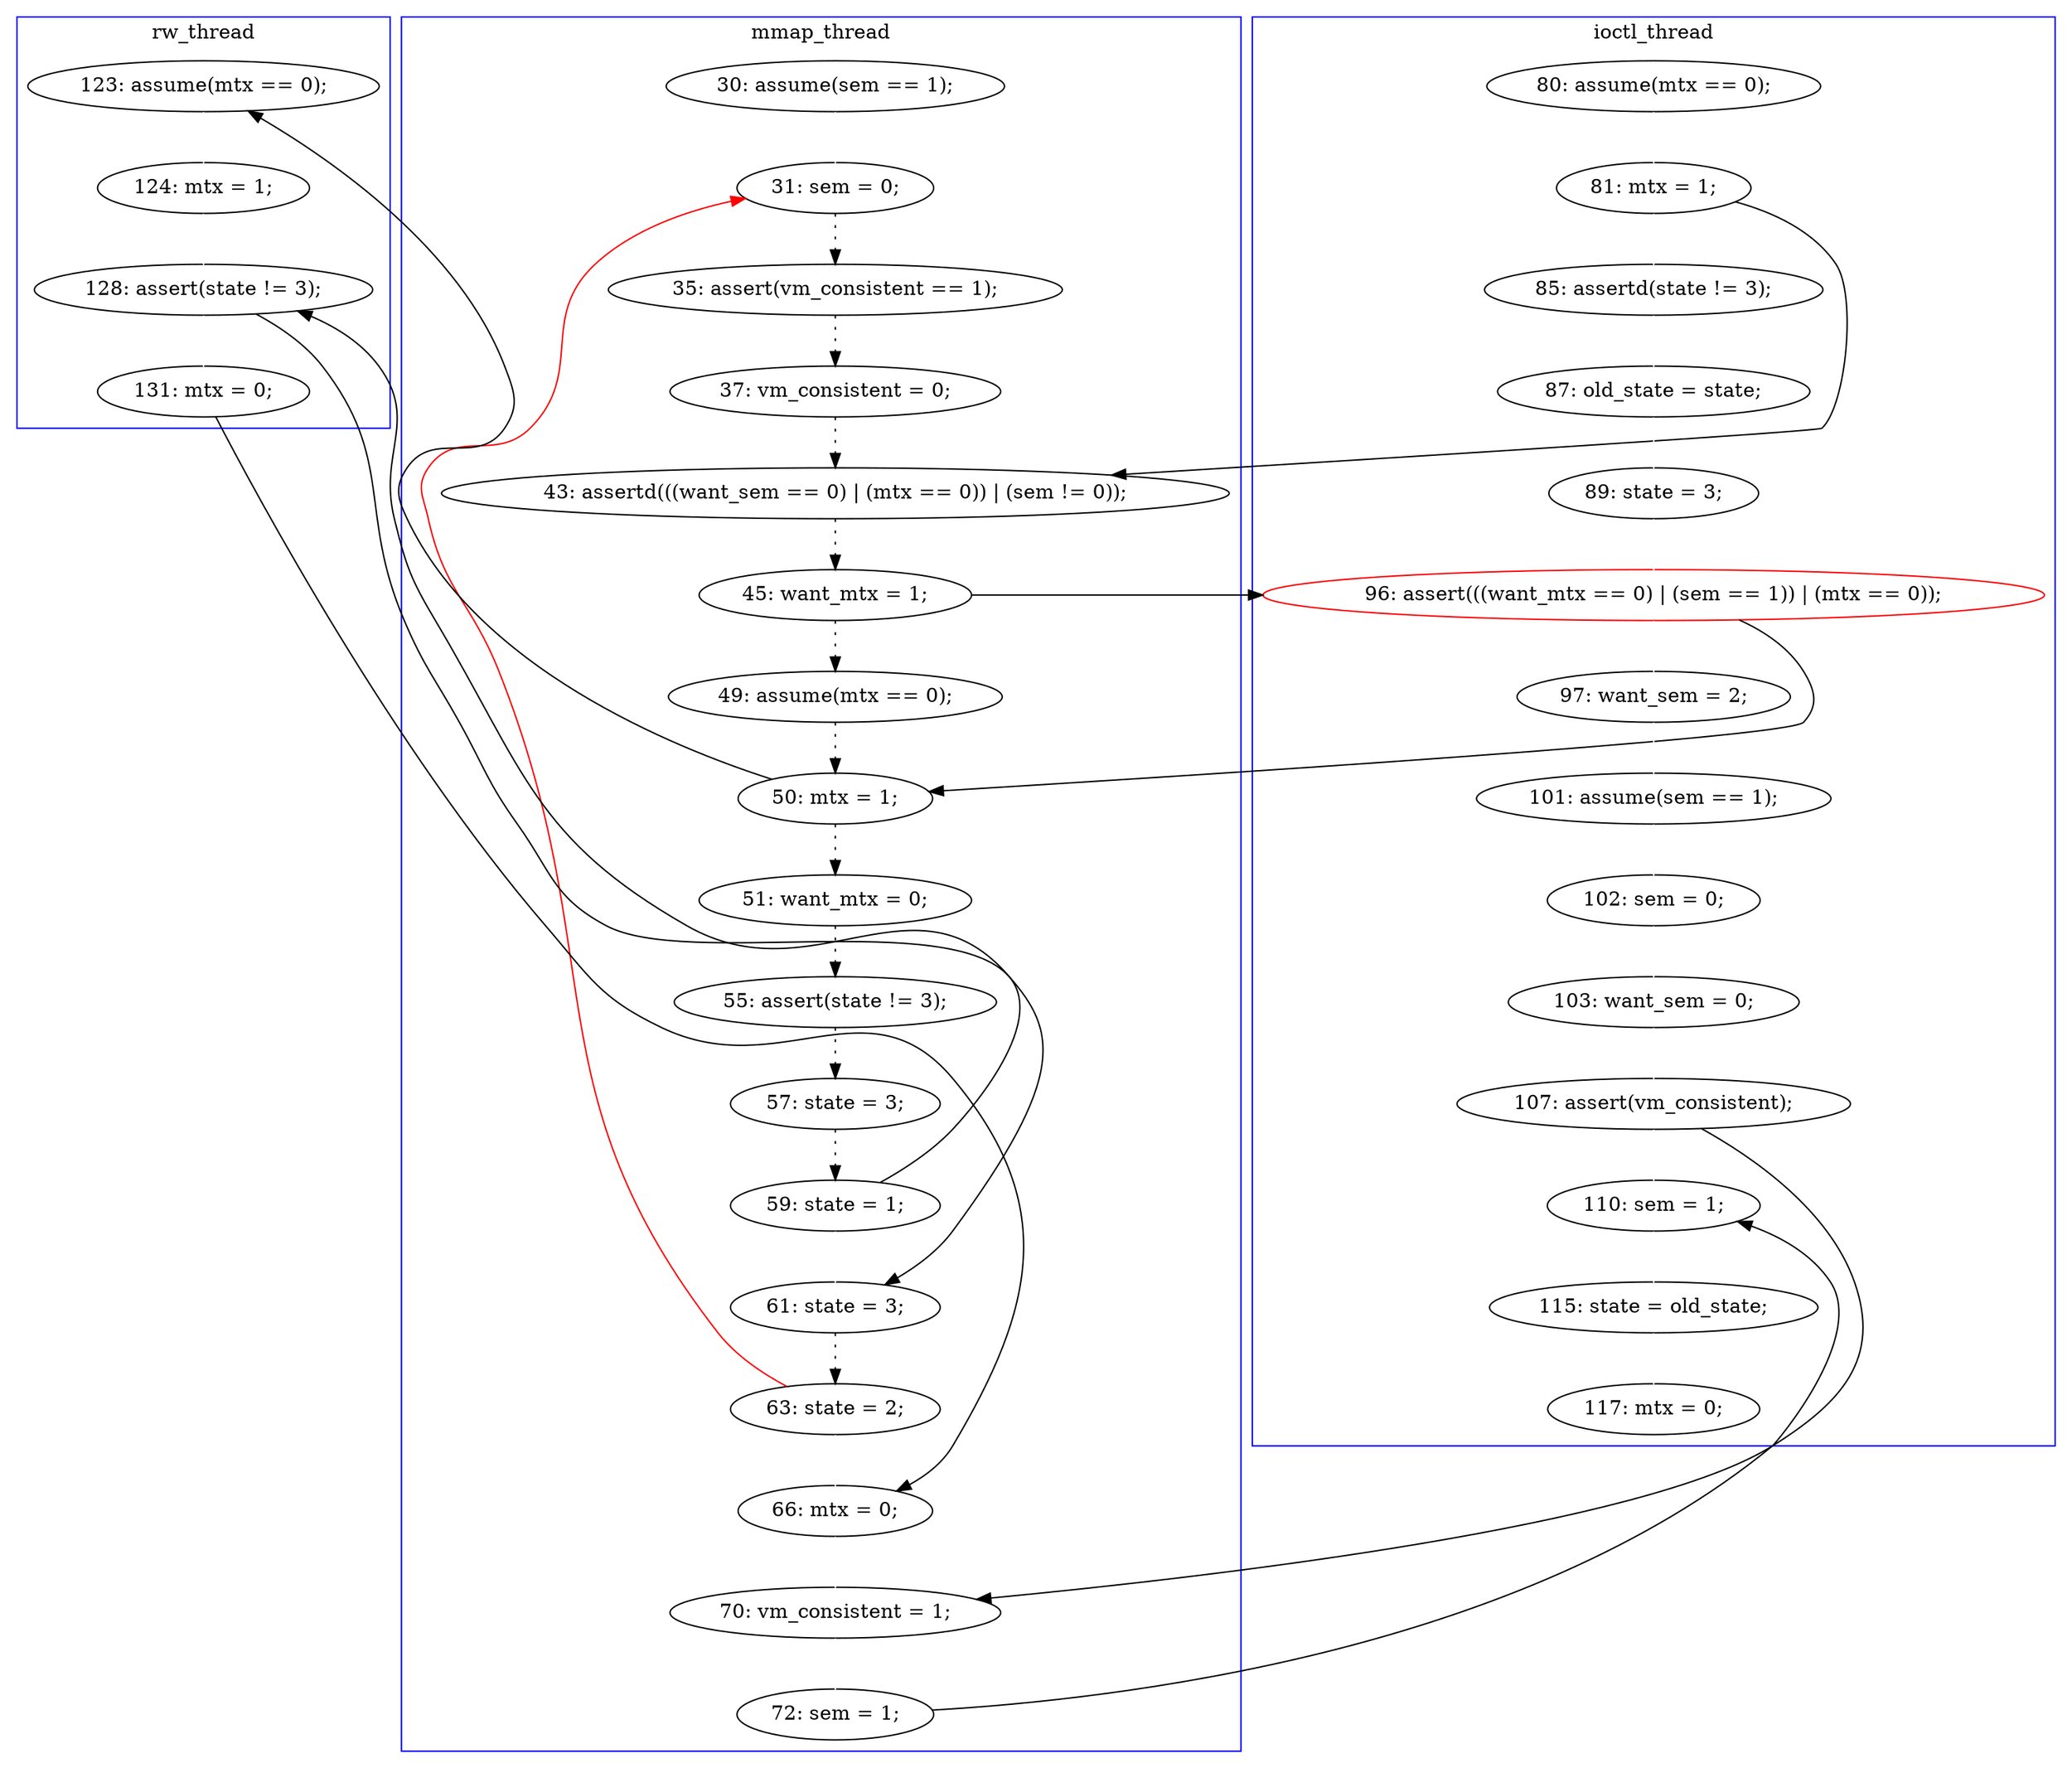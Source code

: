 digraph Counterexample {
	43 -> 45 [color = white, style = solid]
	36 -> 45 [color = black, style = solid, constraint = false]
	48 -> 53 [color = black, style = solid, constraint = false]
	22 -> 23 [color = black, style = dotted]
	40 -> 44 [color = white, style = solid]
	18 -> 19 [color = black, style = dotted]
	54 -> 56 [color = white, style = solid]
	26 -> 28 [color = black, style = solid, constraint = false]
	26 -> 37 [color = white, style = solid]
	24 -> 26 [color = white, style = solid]
	35 -> 42 [color = black, style = solid, constraint = false]
	44 -> 47 [color = black, style = solid, constraint = false]
	14 -> 22 [color = black, style = solid, constraint = false]
	23 -> 27 [color = black, style = dotted]
	45 -> 47 [color = white, style = solid]
	34 -> 35 [color = black, style = solid, constraint = false]
	30 -> 31 [color = black, style = dotted]
	35 -> 36 [color = white, style = solid]
	37 -> 38 [color = white, style = solid]
	13 -> 14 [color = white, style = solid]
	19 -> 22 [color = black, style = dotted]
	38 -> 39 [color = white, style = solid]
	20 -> 21 [color = white, style = solid]
	27 -> 28 [color = black, style = dotted]
	23 -> 26 [color = black, style = solid, constraint = false]
	31 -> 34 [color = black, style = dotted]
	33 -> 35 [color = white, style = solid]
	44 -> 53 [color = white, style = solid]
	21 -> 24 [color = white, style = solid]
	28 -> 29 [color = black, style = dotted]
	15 -> 16 [color = white, style = solid]
	14 -> 20 [color = white, style = solid]
	28 -> 32 [color = black, style = solid, constraint = false]
	32 -> 33 [color = white, style = solid]
	42 -> 43 [color = black, style = dotted]
	53 -> 54 [color = white, style = solid]
	39 -> 40 [color = white, style = solid]
	47 -> 48 [color = white, style = solid]
	16 -> 18 [color = black, style = dotted]
	43 -> 16 [color = red, style = solid, constraint = false]
	34 -> 42 [color = white, style = solid]
	29 -> 30 [color = black, style = dotted]
	subgraph cluster2 {
		label = ioctl_thread
		color = blue
		37  [label = "97: want_sem = 2;"]
		40  [label = "103: want_sem = 0;"]
		53  [label = "110: sem = 1;"]
		21  [label = "87: old_state = state;"]
		20  [label = "85: assertd(state != 3);"]
		26  [label = "96: assert(((want_mtx == 0) | (sem == 1)) | (mtx == 0));", color = red]
		54  [label = "115: state = old_state;"]
		14  [label = "81: mtx = 1;"]
		24  [label = "89: state = 3;"]
		13  [label = "80: assume(mtx == 0);"]
		44  [label = "107: assert(vm_consistent);"]
		38  [label = "101: assume(sem == 1);"]
		56  [label = "117: mtx = 0;"]
		39  [label = "102: sem = 0;"]
	}
	subgraph cluster3 {
		label = rw_thread
		color = blue
		32  [label = "123: assume(mtx == 0);"]
		33  [label = "124: mtx = 1;"]
		36  [label = "131: mtx = 0;"]
		35  [label = "128: assert(state != 3);"]
	}
	subgraph cluster1 {
		label = mmap_thread
		color = blue
		16  [label = "31: sem = 0;"]
		19  [label = "37: vm_consistent = 0;"]
		15  [label = "30: assume(sem == 1);"]
		47  [label = "70: vm_consistent = 1;"]
		23  [label = "45: want_mtx = 1;"]
		48  [label = "72: sem = 1;"]
		31  [label = "57: state = 3;"]
		30  [label = "55: assert(state != 3);"]
		27  [label = "49: assume(mtx == 0);"]
		42  [label = "61: state = 3;"]
		22  [label = "43: assertd(((want_sem == 0) | (mtx == 0)) | (sem != 0));"]
		29  [label = "51: want_mtx = 0;"]
		34  [label = "59: state = 1;"]
		43  [label = "63: state = 2;"]
		28  [label = "50: mtx = 1;"]
		45  [label = "66: mtx = 0;"]
		18  [label = "35: assert(vm_consistent == 1);"]
	}
}